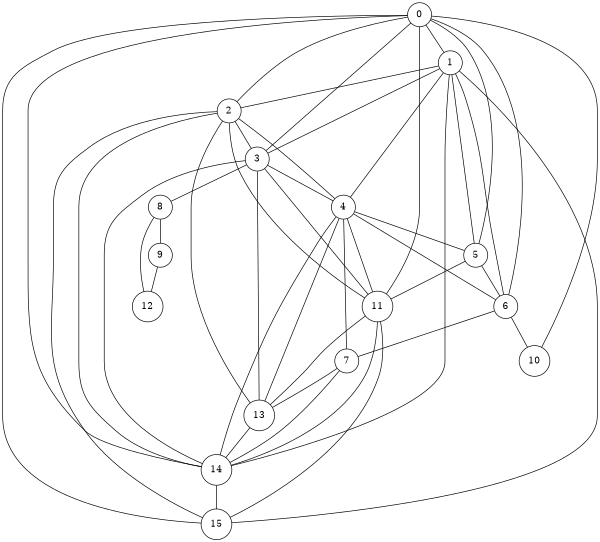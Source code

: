 graph { graph [size="4,4"]; node[shape=circle];
 0-- 1
 0-- 2
 0-- 3
 0-- 5
 0-- 6
 0--10
 0--11
 0--14
 0--15
 1-- 2
 1-- 3
 1-- 4
 1-- 5
 1-- 6
 1--14
 1--15
 2-- 3
 2-- 4
 2--11
 2--13
 2--14
 2--15
 3-- 4
 3-- 8
 3--11
 3--13
 3--14
 4-- 5
 4-- 6
 4-- 7
 4--11
 4--13
 4--14
 5-- 6
 5--11
 6-- 7
 6--10
 7--13
 7--14
 8-- 9
 8--12
 9--12
11--13
11--14
11--15
13--14
14--15

}
